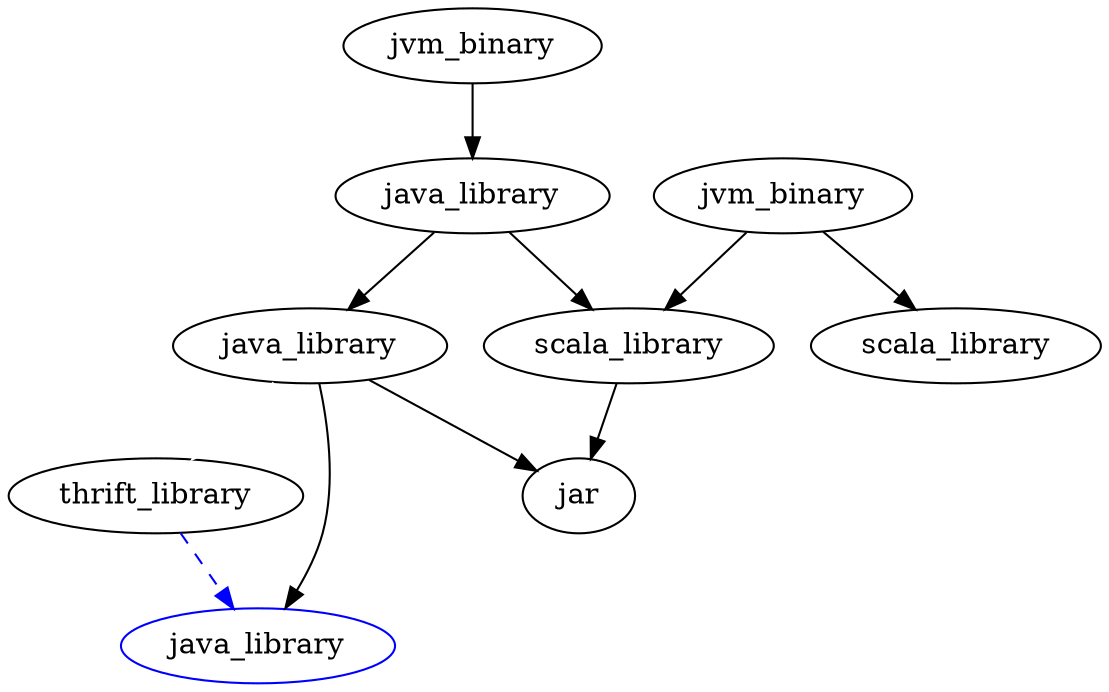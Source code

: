 // This graph has synthetic targets.
digraph G {
  bina [label="jvm_binary"];
  binb [label="jvm_binary"];

  javaliba [label="java_library"];
  javalibb [label="java_library"];
  libc [label="scala_library"];
  libd [label="scala_library"];

  jara [label="jar"];

  thrifta [label="thrift_library"];
  thrift_gen_a [label="java_library", color=blue];
  thrifta -> thrift_gen_a [style=dashed, color=blue];

  bina -> javaliba -> javalibb -> jara;
  javalibb -> thrifta [color=white];
  javalibb -> thrift_gen_a;
  javaliba -> libc -> jara;
  binb -> libc;
  binb -> libd;
}
